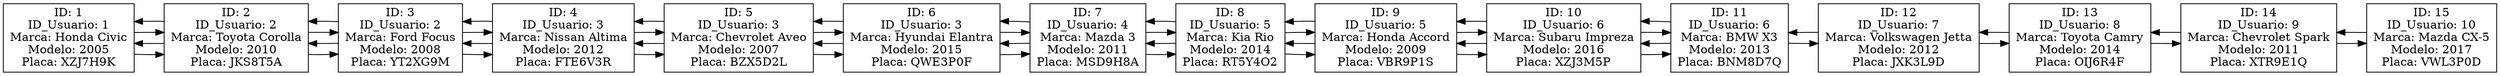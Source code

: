 digraph ReporteGeneral {
    rankdir=LR;
    node [shape=record];
    1 [label="ID: 1\nCarlos Alberto Gomez Martinez"];
    1 -> 2;
    2 -> 1;
    2 [label="ID: 2\nAna Lucia Martinez Lopez"];
    2 -> 3;
    3 -> 2;
    3 [label="ID: 3\nLuis Enrique Perez Ramirez"];
    3 -> 4;
    4 -> 3;
    4 [label="ID: 4\nMarta Isabel Lopez Perez"];
    4 -> 5;
    5 -> 4;
    5 [label="ID: 5\nJuan Carlos Hernandez Lopez"];
    5 -> 6;
    6 -> 5;
    6 [label="ID: 6\nMaria Fernanda Garcia Lopez"];
    6 -> 7;
    7 -> 6;
    7 [label="ID: 7\nPedro Pablo Rodriguez Torres"];
    7 -> 8;
    8 -> 7;
    8 [label="ID: 8\nLaura Isabel Sanchez Morales"];
    8 -> 9;
    9 -> 8;
    9 [label="ID: 9\nRafael Alejandro Ramirez Diaz"];
    9 -> 10;
    10 -> 9;
    10 [label="ID: 10\nIsabel Cristina Diaz Lopez"];
    10 -> 11;
    11 -> 10;
    11 [label="ID: 11\nIsabel Cristina Diaz Lopez"];

    1 [label="ID: 1\nID_Usuario: 1\nMarca: Honda Civic\nModelo: 2005\nPlaca: XZJ7H9K"];
    1 -> 2;
    2 -> 1;
    2 [label="ID: 2\nID_Usuario: 2\nMarca: Toyota Corolla\nModelo: 2010\nPlaca: JKS8T5A"];
    2 -> 3;
    3 -> 2;
    3 [label="ID: 3\nID_Usuario: 2\nMarca: Ford Focus\nModelo: 2008\nPlaca: YT2XG9M"];
    3 -> 4;
    4 -> 3;
    4 [label="ID: 4\nID_Usuario: 3\nMarca: Nissan Altima\nModelo: 2012\nPlaca: FTE6V3R"];
    4 -> 5;
    5 -> 4;
    5 [label="ID: 5\nID_Usuario: 3\nMarca: Chevrolet Aveo\nModelo: 2007\nPlaca: BZX5D2L"];
    5 -> 6;
    6 -> 5;
    6 [label="ID: 6\nID_Usuario: 3\nMarca: Hyundai Elantra\nModelo: 2015\nPlaca: QWE3P0F"];
    6 -> 7;
    7 -> 6;
    7 [label="ID: 7\nID_Usuario: 4\nMarca: Mazda 3\nModelo: 2011\nPlaca: MSD9H8A"];
    7 -> 8;
    8 -> 7;
    8 [label="ID: 8\nID_Usuario: 5\nMarca: Kia Rio\nModelo: 2014\nPlaca: RT5Y4O2"];
    8 -> 9;
    9 -> 8;
    9 [label="ID: 9\nID_Usuario: 5\nMarca: Honda Accord\nModelo: 2009\nPlaca: VBR9P1S"];
    9 -> 10;
    10 -> 9;
    10 [label="ID: 10\nID_Usuario: 6\nMarca: Subaru Impreza\nModelo: 2016\nPlaca: XZJ3M5P"];
    10 -> 11;
    11 -> 10;
    11 [label="ID: 11\nID_Usuario: 6\nMarca: BMW X3\nModelo: 2013\nPlaca: BNM8D7Q"];
    11 -> 12;
    12 -> 11;
    12 [label="ID: 12\nID_Usuario: 7\nMarca: Volkswagen Jetta\nModelo: 2012\nPlaca: JXK3L9D"];
    12 -> 13;
    13 -> 12;
    13 [label="ID: 13\nID_Usuario: 8\nMarca: Toyota Camry\nModelo: 2014\nPlaca: OIJ6R4F"];
    13 -> 14;
    14 -> 13;
    14 [label="ID: 14\nID_Usuario: 9\nMarca: Chevrolet Spark\nModelo: 2011\nPlaca: XTR9E1Q"];
    14 -> 15;
    15 -> 14;
    15 [label="ID: 15\nID_Usuario: 10\nMarca: Mazda CX-5\nModelo: 2017\nPlaca: VWL3P0D"];

}
